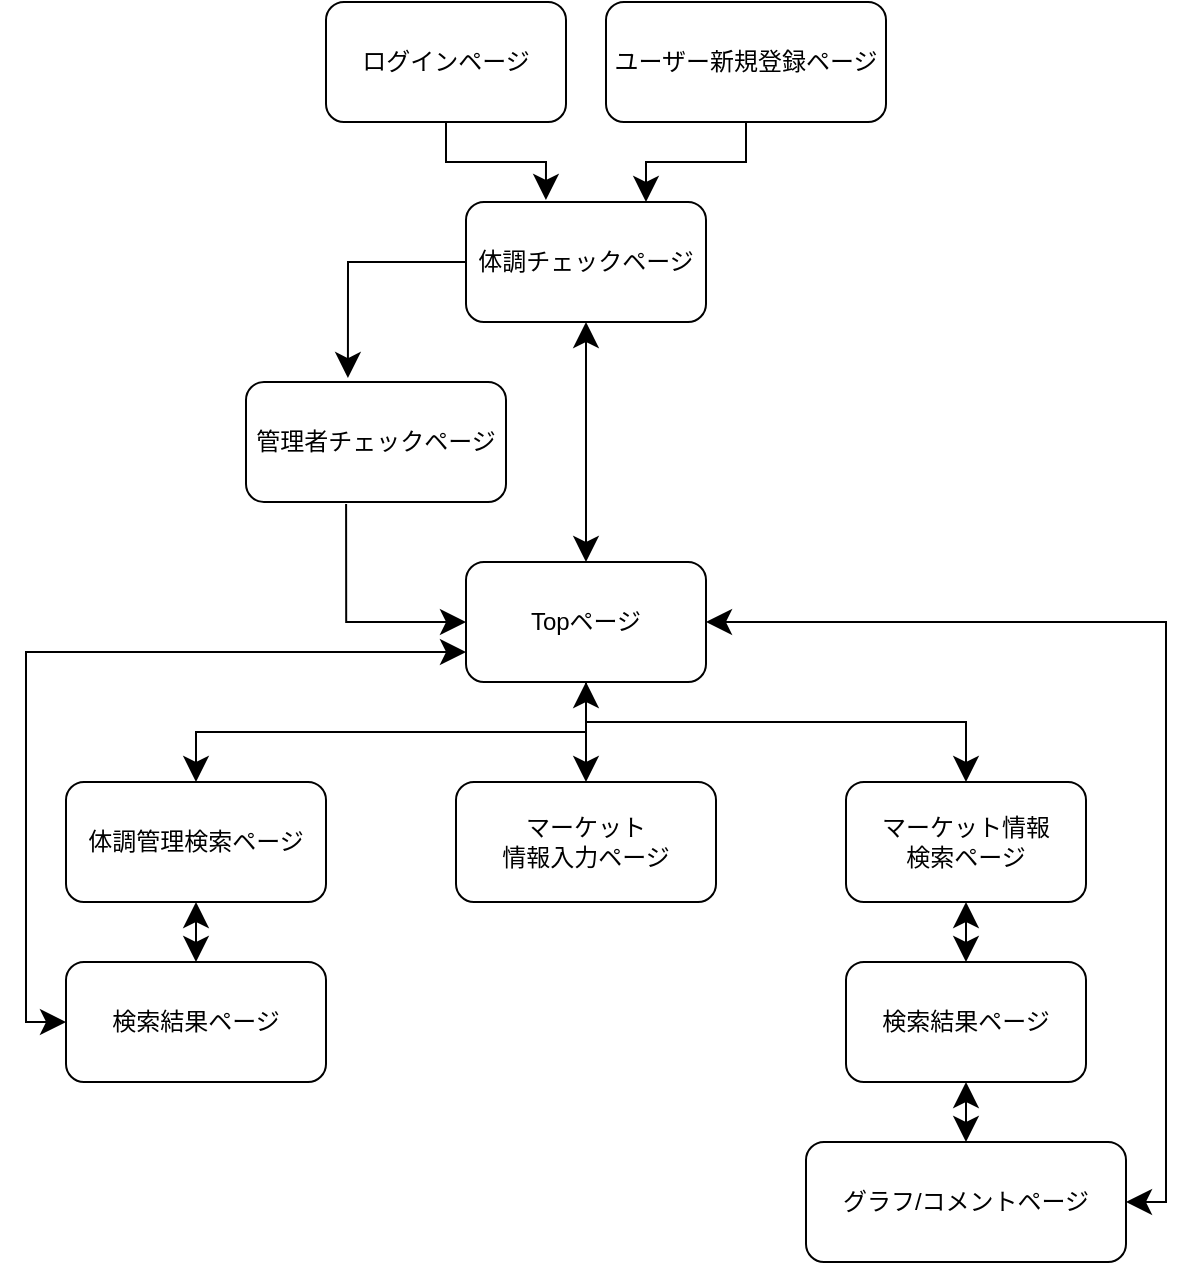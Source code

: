 <mxfile version="13.10.0" type="embed">
    <diagram id="Bhom_5tghHYL9mnayKN5" name="ページ1">
        <mxGraphModel dx="728" dy="680" grid="1" gridSize="10" guides="1" tooltips="1" connect="1" arrows="1" fold="1" page="1" pageScale="1" pageWidth="827" pageHeight="1169" math="0" shadow="0">
            <root>
                <mxCell id="0"/>
                <mxCell id="1" parent="0"/>
                <mxCell id="14" style="edgeStyle=orthogonalEdgeStyle;rounded=0;orthogonalLoop=1;jettySize=auto;html=1;exitX=0.5;exitY=1;exitDx=0;exitDy=0;entryX=0.5;entryY=0;entryDx=0;entryDy=0;endSize=10;" parent="1" source="2" target="8" edge="1">
                    <mxGeometry relative="1" as="geometry"/>
                </mxCell>
                <mxCell id="17" style="edgeStyle=orthogonalEdgeStyle;rounded=0;orthogonalLoop=1;jettySize=auto;html=1;endSize=10;" parent="1" target="7" edge="1">
                    <mxGeometry relative="1" as="geometry">
                        <mxPoint x="360" y="400" as="sourcePoint"/>
                        <Array as="points">
                            <mxPoint x="550" y="400"/>
                        </Array>
                    </mxGeometry>
                </mxCell>
                <mxCell id="2" value="Topページ" style="rounded=1;whiteSpace=wrap;html=1;" parent="1" vertex="1">
                    <mxGeometry x="300" y="320" width="120" height="60" as="geometry"/>
                </mxCell>
                <mxCell id="10" style="edgeStyle=orthogonalEdgeStyle;rounded=0;orthogonalLoop=1;jettySize=auto;html=1;entryX=0.333;entryY=-0.017;entryDx=0;entryDy=0;endSize=10;entryPerimeter=0;" parent="1" source="3" target="4" edge="1">
                    <mxGeometry relative="1" as="geometry"/>
                </mxCell>
                <mxCell id="3" value="ログインページ" style="rounded=1;whiteSpace=wrap;html=1;" parent="1" vertex="1">
                    <mxGeometry x="230" y="40" width="120" height="60" as="geometry"/>
                </mxCell>
                <mxCell id="11" style="edgeStyle=orthogonalEdgeStyle;rounded=0;orthogonalLoop=1;jettySize=auto;html=1;entryX=0.5;entryY=0;entryDx=0;entryDy=0;endSize=10;startArrow=classic;startFill=1;startSize=10;" parent="1" source="4" target="2" edge="1">
                    <mxGeometry relative="1" as="geometry"/>
                </mxCell>
                <mxCell id="31" style="edgeStyle=orthogonalEdgeStyle;rounded=0;orthogonalLoop=1;jettySize=auto;html=1;exitX=0;exitY=0.5;exitDx=0;exitDy=0;entryX=0.392;entryY=-0.033;entryDx=0;entryDy=0;entryPerimeter=0;startArrow=none;startFill=0;startSize=10;endSize=10;" edge="1" parent="1" source="4" target="5">
                    <mxGeometry relative="1" as="geometry"/>
                </mxCell>
                <mxCell id="4" value="体調チェックページ" style="rounded=1;whiteSpace=wrap;html=1;" parent="1" vertex="1">
                    <mxGeometry x="300" y="140" width="120" height="60" as="geometry"/>
                </mxCell>
                <mxCell id="13" style="edgeStyle=orthogonalEdgeStyle;rounded=0;orthogonalLoop=1;jettySize=auto;html=1;entryX=0;entryY=0.5;entryDx=0;entryDy=0;endSize=10;exitX=0.385;exitY=1.017;exitDx=0;exitDy=0;exitPerimeter=0;" parent="1" source="5" target="2" edge="1">
                    <mxGeometry relative="1" as="geometry"/>
                </mxCell>
                <mxCell id="5" value="管理者チェックページ" style="rounded=1;whiteSpace=wrap;html=1;" parent="1" vertex="1">
                    <mxGeometry x="190" y="230" width="130" height="60" as="geometry"/>
                </mxCell>
                <mxCell id="27" style="edgeStyle=orthogonalEdgeStyle;rounded=0;orthogonalLoop=1;jettySize=auto;html=1;entryX=0.5;entryY=1;entryDx=0;entryDy=0;startArrow=classic;startFill=1;startSize=10;endSize=10;" edge="1" parent="1" source="6" target="7">
                    <mxGeometry relative="1" as="geometry"/>
                </mxCell>
                <mxCell id="28" style="edgeStyle=orthogonalEdgeStyle;rounded=0;orthogonalLoop=1;jettySize=auto;html=1;exitX=0.5;exitY=1;exitDx=0;exitDy=0;entryX=0.5;entryY=0;entryDx=0;entryDy=0;startArrow=classic;startFill=1;startSize=10;endSize=10;" edge="1" parent="1" source="6" target="24">
                    <mxGeometry relative="1" as="geometry"/>
                </mxCell>
                <mxCell id="6" value="検索結果ページ" style="rounded=1;whiteSpace=wrap;html=1;" parent="1" vertex="1">
                    <mxGeometry x="490" y="520" width="120" height="60" as="geometry"/>
                </mxCell>
                <mxCell id="7" value="マーケット情報&lt;br&gt;検索ページ" style="rounded=1;whiteSpace=wrap;html=1;" parent="1" vertex="1">
                    <mxGeometry x="490" y="430" width="120" height="60" as="geometry"/>
                </mxCell>
                <mxCell id="26" style="edgeStyle=orthogonalEdgeStyle;rounded=0;orthogonalLoop=1;jettySize=auto;html=1;exitX=0.5;exitY=1;exitDx=0;exitDy=0;entryX=0.5;entryY=0;entryDx=0;entryDy=0;startArrow=classic;startFill=1;startSize=10;endSize=10;" edge="1" parent="1" source="8" target="23">
                    <mxGeometry relative="1" as="geometry"/>
                </mxCell>
                <mxCell id="8" value="体調管理検索ページ" style="rounded=1;whiteSpace=wrap;html=1;" parent="1" vertex="1">
                    <mxGeometry x="100" y="430" width="130" height="60" as="geometry"/>
                </mxCell>
                <mxCell id="20" style="edgeStyle=orthogonalEdgeStyle;rounded=0;orthogonalLoop=1;jettySize=auto;html=1;entryX=0.75;entryY=0;entryDx=0;entryDy=0;endSize=10;" parent="1" source="9" target="4" edge="1">
                    <mxGeometry relative="1" as="geometry">
                        <Array as="points">
                            <mxPoint x="440" y="120"/>
                            <mxPoint x="390" y="120"/>
                        </Array>
                    </mxGeometry>
                </mxCell>
                <mxCell id="9" value="ユーザー新規登録ページ" style="rounded=1;whiteSpace=wrap;html=1;" parent="1" vertex="1">
                    <mxGeometry x="370" y="40" width="140" height="60" as="geometry"/>
                </mxCell>
                <mxCell id="22" style="edgeStyle=orthogonalEdgeStyle;rounded=0;orthogonalLoop=1;jettySize=auto;html=1;exitX=0.5;exitY=0;exitDx=0;exitDy=0;startArrow=classic;startFill=1;startSize=10;endSize=10;" edge="1" parent="1" source="21">
                    <mxGeometry relative="1" as="geometry">
                        <mxPoint x="360" y="380" as="targetPoint"/>
                    </mxGeometry>
                </mxCell>
                <mxCell id="21" value="マーケット&lt;br&gt;情報入力ページ" style="rounded=1;whiteSpace=wrap;html=1;" vertex="1" parent="1">
                    <mxGeometry x="295" y="430" width="130" height="60" as="geometry"/>
                </mxCell>
                <mxCell id="30" style="edgeStyle=orthogonalEdgeStyle;rounded=0;orthogonalLoop=1;jettySize=auto;html=1;exitX=0;exitY=0.5;exitDx=0;exitDy=0;entryX=0;entryY=0.75;entryDx=0;entryDy=0;startArrow=classic;startFill=1;startSize=10;endSize=10;" edge="1" parent="1" source="23" target="2">
                    <mxGeometry relative="1" as="geometry"/>
                </mxCell>
                <mxCell id="23" value="検索結果ページ" style="rounded=1;whiteSpace=wrap;html=1;" vertex="1" parent="1">
                    <mxGeometry x="100" y="520" width="130" height="60" as="geometry"/>
                </mxCell>
                <mxCell id="29" style="edgeStyle=orthogonalEdgeStyle;rounded=0;orthogonalLoop=1;jettySize=auto;html=1;exitX=1;exitY=0.5;exitDx=0;exitDy=0;entryX=1;entryY=0.5;entryDx=0;entryDy=0;startArrow=classic;startFill=1;startSize=10;endSize=10;" edge="1" parent="1" source="24" target="2">
                    <mxGeometry relative="1" as="geometry"/>
                </mxCell>
                <mxCell id="24" value="グラフ/コメントページ" style="rounded=1;whiteSpace=wrap;html=1;" vertex="1" parent="1">
                    <mxGeometry x="470" y="610" width="160" height="60" as="geometry"/>
                </mxCell>
            </root>
        </mxGraphModel>
    </diagram>
</mxfile>
